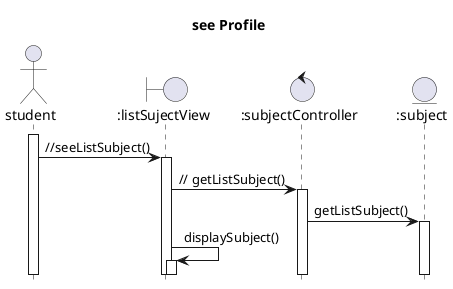 @startuml
hide footbox
title see Profile
actor student  
boundary ":listSujectView"
control ":subjectController"
entity   ":subject"
activate student
student->":listSujectView": //seeListSubject()
activate ":listSujectView"
":listSujectView"->":subjectController":// getListSubject()
activate ":subjectController"
":subjectController" -> ":subject":getListSubject()
activate ":subject"

":listSujectView"->":listSujectView":displaySubject()
activate ":listSujectView"
@enduml